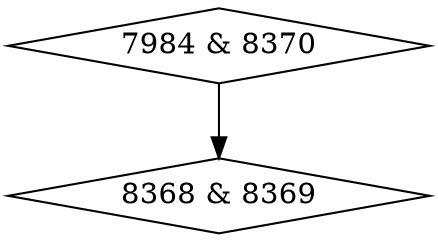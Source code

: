 digraph {
0 [label = "7984 & 8370", shape = diamond];
1 [label = "8368 & 8369", shape = diamond];
0->1;
}
